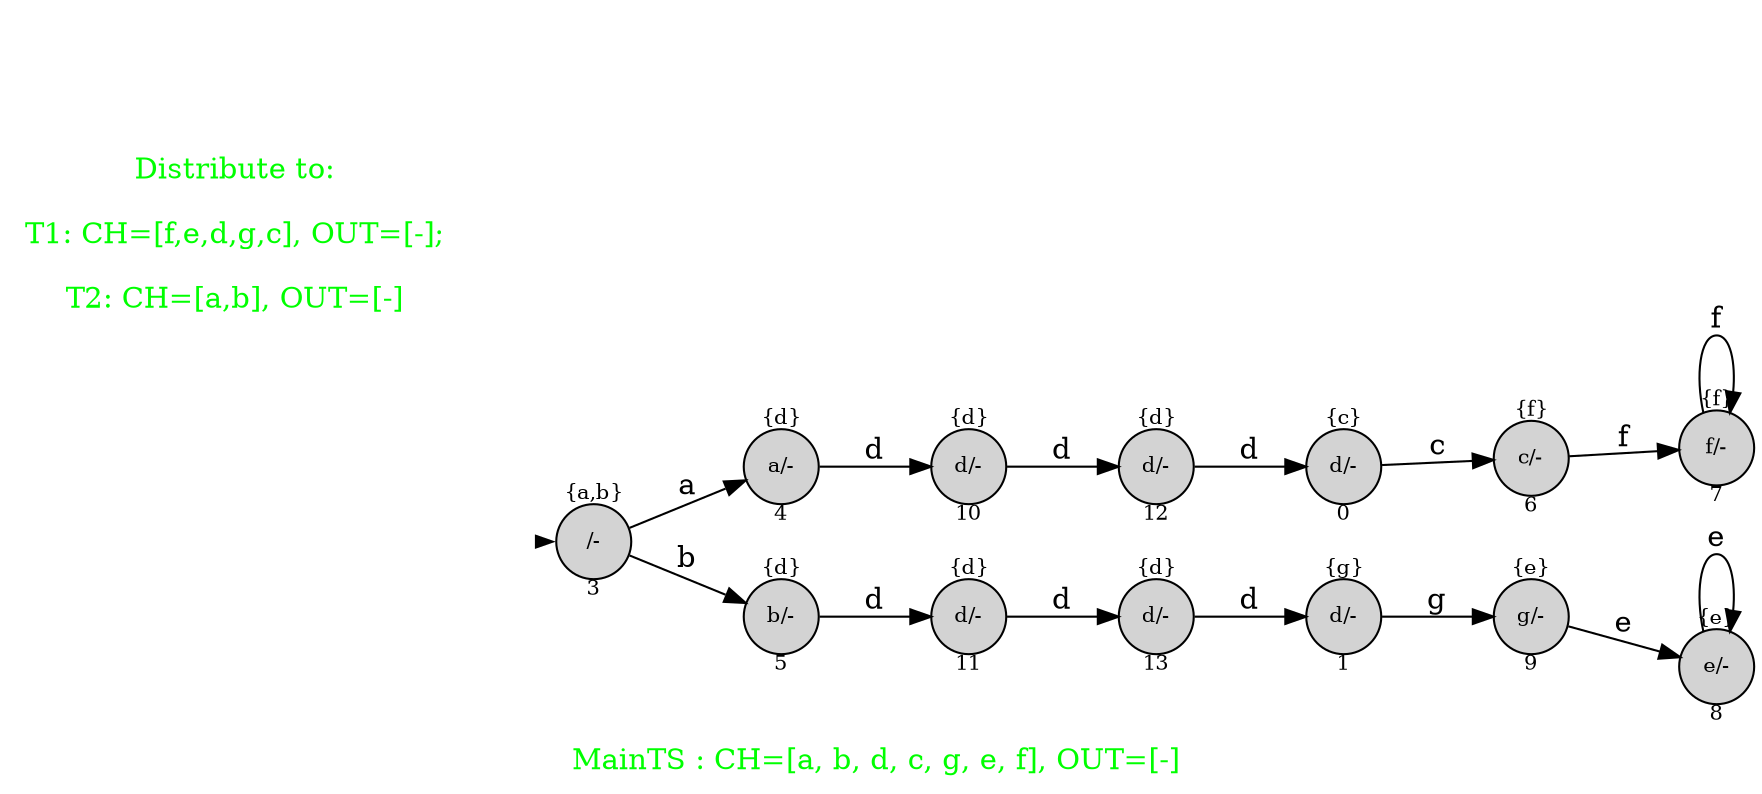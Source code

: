 digraph G {
graph [fontcolor="green",fontsize=14,rankdir=LR,ranksep=0.6,nodesep=0.5,label="
MainTS : CH=[a, b, d, c, g, e, f], OUT=[-] "];

node[shape=circle, style=filled, fixedsize=true, fontsize=10];

init [shape=point,style=invis];
spec [fontcolor="green",fontsize=14,peripheries=0,shape=square,fixedsize=false,style="",label="Distribute to:

T1: CH=[f,e,d,g,c], OUT=[-];

T2: CH=[a,b], OUT=[-]"];
	3[label="{a,b}

/-

3"];

0[label="{c}

d/-

0"];

1[label="{g}

d/-

1"];

	4[label="{d}

a/-

4"];

	9[label="{e}

g/-

9"];

	5[label="{d}

b/-

5"];



	6[label="{f}

c/-

6"];

	8[label="{e}

e/-

8"];

	7[label="{f}

f/-

7"];

10[label="{d}

d/-

10"];

11[label="{d}

d/-

11"];

12[label="{d}

d/-

12"];

13[label="{d}

d/-

13"];

	 init -> 3[penwidth=0,tooltip="initial state"];

	
	

	0 -> 6[label="c"];

	7 -> 7[label="f"];

	6 -> 7[label="f"];

	3 -> 4[label="a"];

	8 -> 8[label="e"];

	3 -> 5[label="b"];

	4 -> 10[label="d"];
	
	10 -> 12[label="d"];
	12 -> 0[label="d"];
	
	5 -> 11[label="d"];

	11 -> 13[label="d"];
	
	13 -> 1[label="d"];
	
	9 -> 8[label="e"];

	1 -> 9[label="g"];


}
